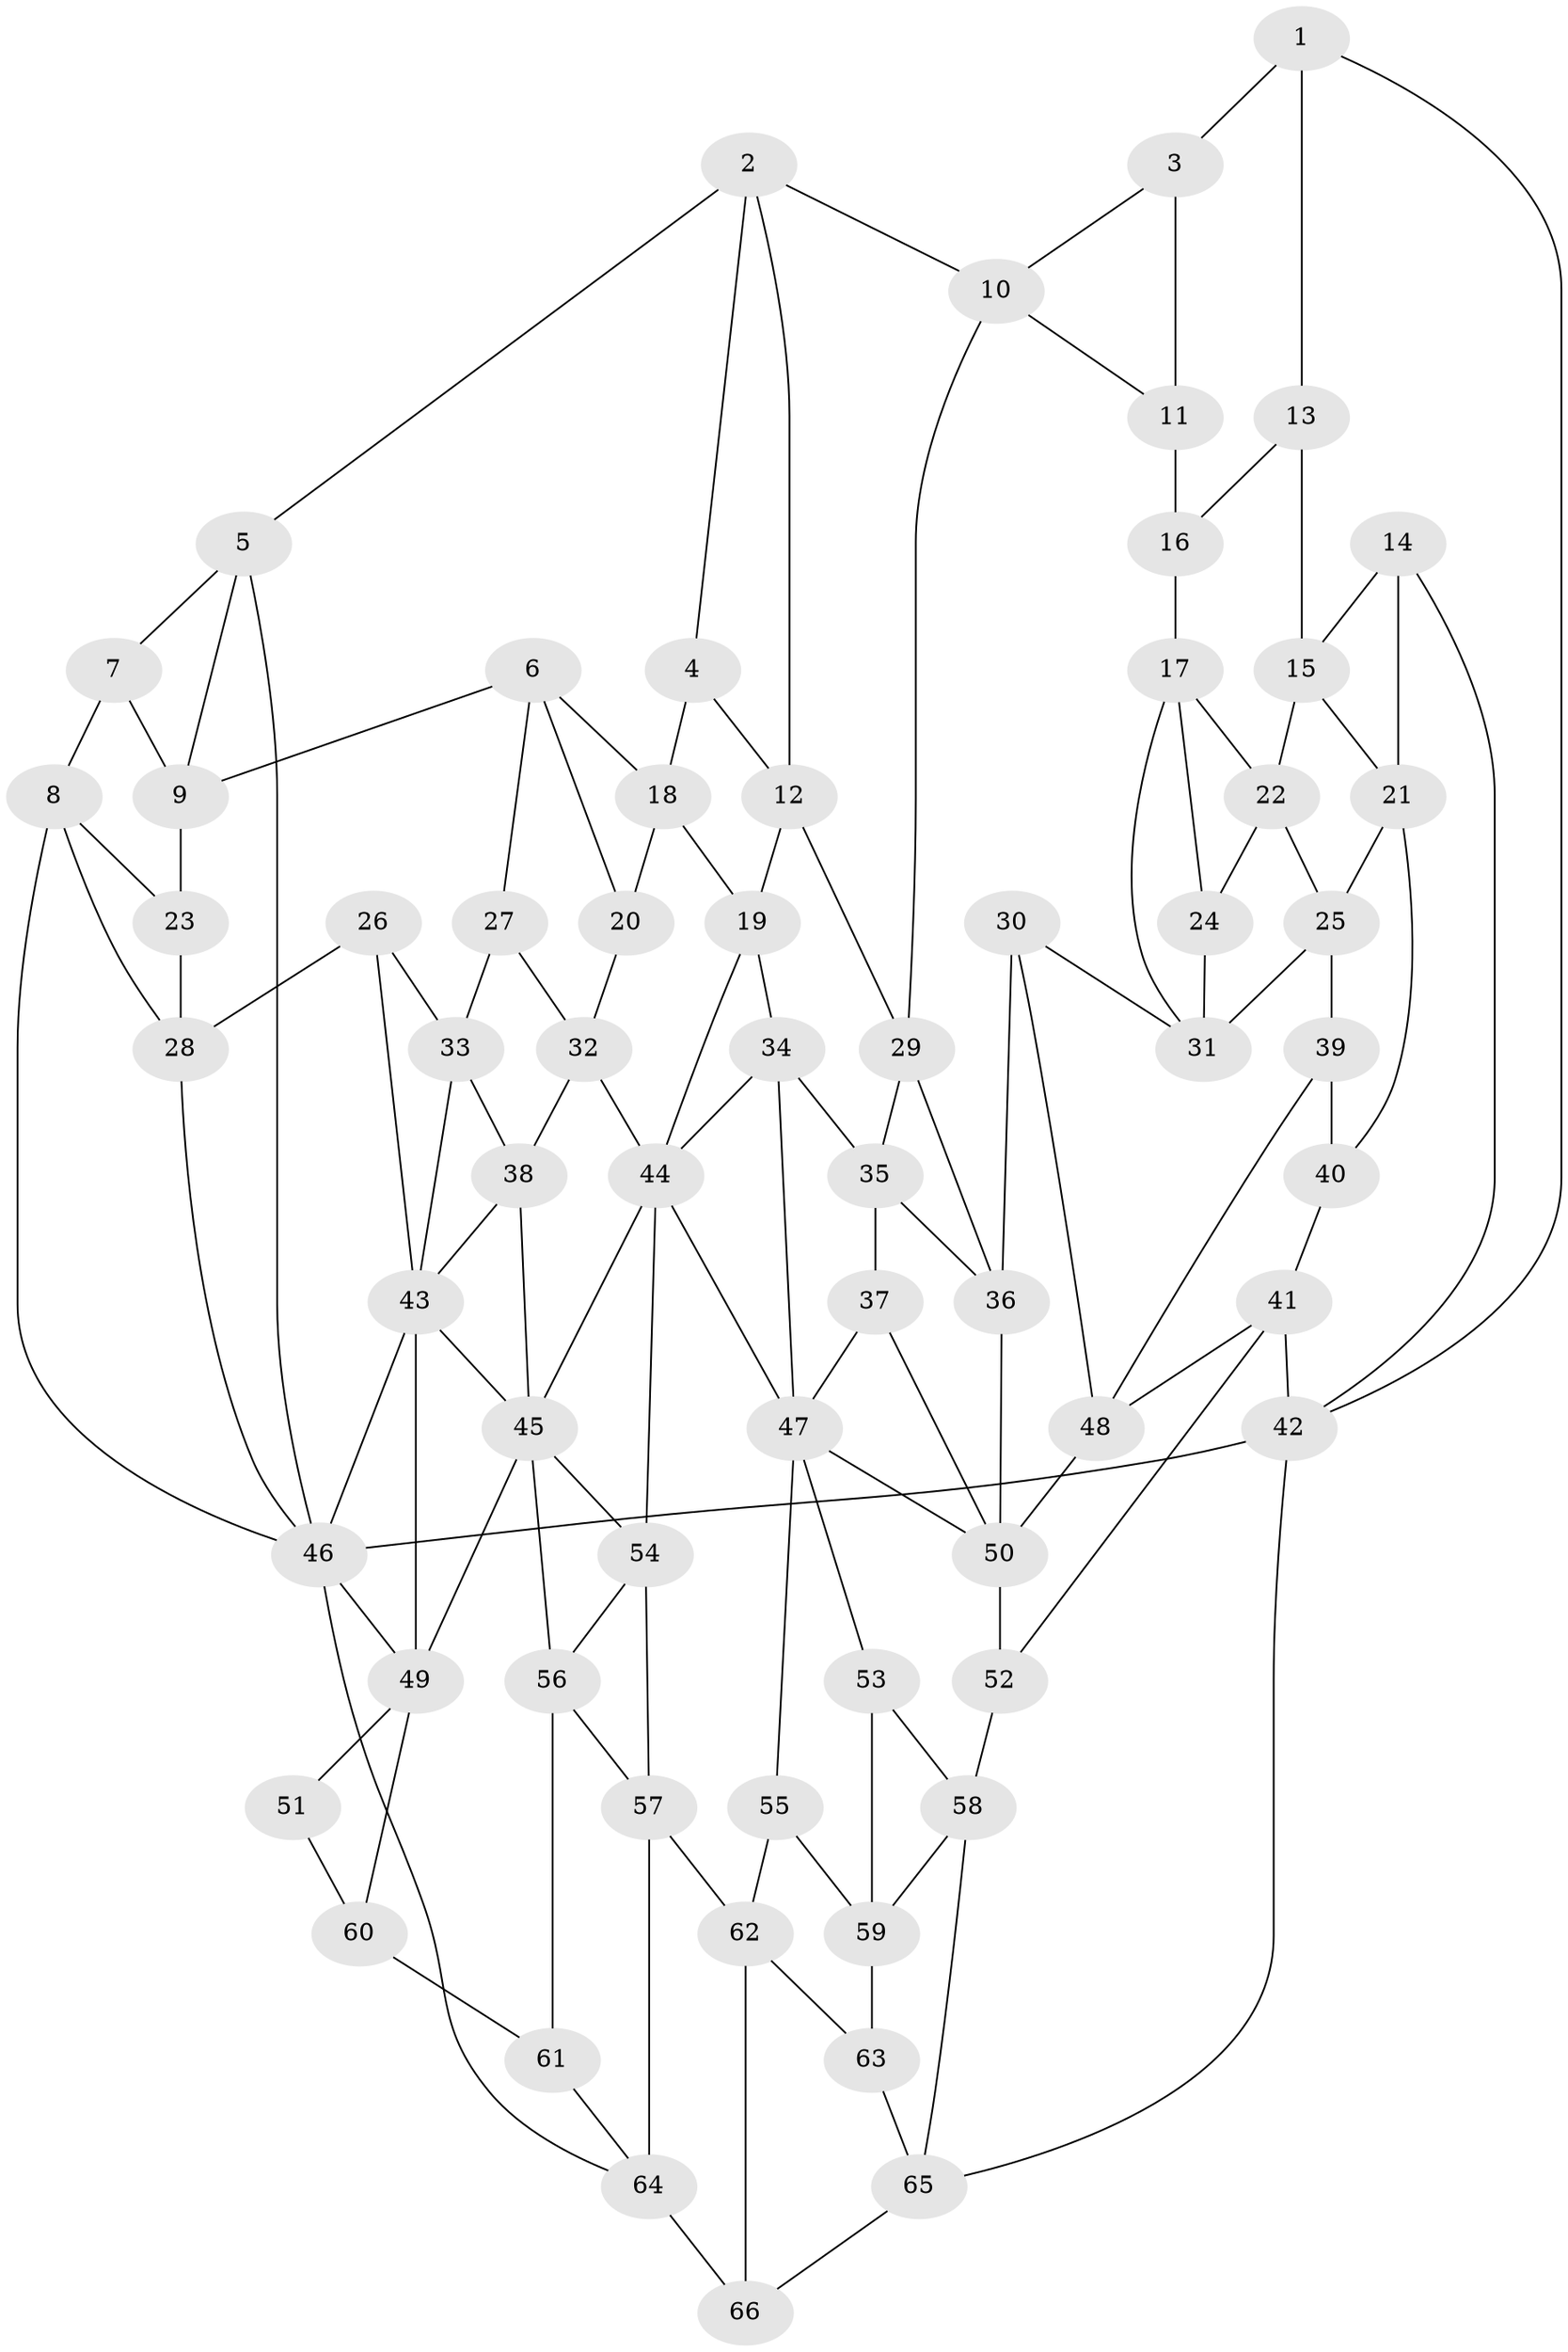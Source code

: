 // original degree distribution, {3: 0.030303030303030304, 4: 0.2196969696969697, 6: 0.23484848484848486, 5: 0.5151515151515151}
// Generated by graph-tools (version 1.1) at 2025/27/03/09/25 03:27:10]
// undirected, 66 vertices, 126 edges
graph export_dot {
graph [start="1"]
  node [color=gray90,style=filled];
  1;
  2;
  3;
  4;
  5;
  6;
  7;
  8;
  9;
  10;
  11;
  12;
  13;
  14;
  15;
  16;
  17;
  18;
  19;
  20;
  21;
  22;
  23;
  24;
  25;
  26;
  27;
  28;
  29;
  30;
  31;
  32;
  33;
  34;
  35;
  36;
  37;
  38;
  39;
  40;
  41;
  42;
  43;
  44;
  45;
  46;
  47;
  48;
  49;
  50;
  51;
  52;
  53;
  54;
  55;
  56;
  57;
  58;
  59;
  60;
  61;
  62;
  63;
  64;
  65;
  66;
  1 -- 3 [weight=1.0];
  1 -- 13 [weight=1.0];
  1 -- 42 [weight=1.0];
  2 -- 4 [weight=1.0];
  2 -- 5 [weight=1.0];
  2 -- 10 [weight=1.0];
  2 -- 12 [weight=1.0];
  3 -- 10 [weight=1.0];
  3 -- 11 [weight=1.0];
  4 -- 12 [weight=1.0];
  4 -- 18 [weight=1.0];
  5 -- 7 [weight=1.0];
  5 -- 9 [weight=1.0];
  5 -- 46 [weight=1.0];
  6 -- 9 [weight=1.0];
  6 -- 18 [weight=1.0];
  6 -- 20 [weight=1.0];
  6 -- 27 [weight=1.0];
  7 -- 8 [weight=1.0];
  7 -- 9 [weight=1.0];
  8 -- 23 [weight=1.0];
  8 -- 28 [weight=1.0];
  8 -- 46 [weight=1.0];
  9 -- 23 [weight=1.0];
  10 -- 11 [weight=1.0];
  10 -- 29 [weight=1.0];
  11 -- 16 [weight=2.0];
  12 -- 19 [weight=1.0];
  12 -- 29 [weight=1.0];
  13 -- 15 [weight=1.0];
  13 -- 16 [weight=1.0];
  14 -- 15 [weight=1.0];
  14 -- 21 [weight=1.0];
  14 -- 42 [weight=1.0];
  15 -- 21 [weight=1.0];
  15 -- 22 [weight=1.0];
  16 -- 17 [weight=1.0];
  17 -- 22 [weight=1.0];
  17 -- 24 [weight=1.0];
  17 -- 31 [weight=1.0];
  18 -- 19 [weight=1.0];
  18 -- 20 [weight=1.0];
  19 -- 34 [weight=1.0];
  19 -- 44 [weight=1.0];
  20 -- 32 [weight=1.0];
  21 -- 25 [weight=1.0];
  21 -- 40 [weight=1.0];
  22 -- 24 [weight=1.0];
  22 -- 25 [weight=1.0];
  23 -- 28 [weight=1.0];
  24 -- 31 [weight=1.0];
  25 -- 31 [weight=1.0];
  25 -- 39 [weight=1.0];
  26 -- 28 [weight=1.0];
  26 -- 33 [weight=1.0];
  26 -- 43 [weight=1.0];
  27 -- 32 [weight=1.0];
  27 -- 33 [weight=1.0];
  28 -- 46 [weight=1.0];
  29 -- 35 [weight=1.0];
  29 -- 36 [weight=1.0];
  30 -- 31 [weight=1.0];
  30 -- 36 [weight=1.0];
  30 -- 48 [weight=1.0];
  32 -- 38 [weight=1.0];
  32 -- 44 [weight=1.0];
  33 -- 38 [weight=1.0];
  33 -- 43 [weight=1.0];
  34 -- 35 [weight=1.0];
  34 -- 44 [weight=1.0];
  34 -- 47 [weight=1.0];
  35 -- 36 [weight=1.0];
  35 -- 37 [weight=1.0];
  36 -- 50 [weight=1.0];
  37 -- 47 [weight=1.0];
  37 -- 50 [weight=1.0];
  38 -- 43 [weight=1.0];
  38 -- 45 [weight=1.0];
  39 -- 40 [weight=2.0];
  39 -- 48 [weight=1.0];
  40 -- 41 [weight=1.0];
  41 -- 42 [weight=1.0];
  41 -- 48 [weight=1.0];
  41 -- 52 [weight=1.0];
  42 -- 46 [weight=2.0];
  42 -- 65 [weight=1.0];
  43 -- 45 [weight=1.0];
  43 -- 46 [weight=1.0];
  43 -- 49 [weight=1.0];
  44 -- 45 [weight=1.0];
  44 -- 47 [weight=1.0];
  44 -- 54 [weight=1.0];
  45 -- 49 [weight=1.0];
  45 -- 54 [weight=1.0];
  45 -- 56 [weight=1.0];
  46 -- 49 [weight=1.0];
  46 -- 64 [weight=1.0];
  47 -- 50 [weight=1.0];
  47 -- 53 [weight=1.0];
  47 -- 55 [weight=1.0];
  48 -- 50 [weight=2.0];
  49 -- 51 [weight=2.0];
  49 -- 60 [weight=1.0];
  50 -- 52 [weight=1.0];
  51 -- 60 [weight=1.0];
  52 -- 58 [weight=1.0];
  53 -- 58 [weight=1.0];
  53 -- 59 [weight=1.0];
  54 -- 56 [weight=1.0];
  54 -- 57 [weight=1.0];
  55 -- 59 [weight=1.0];
  55 -- 62 [weight=1.0];
  56 -- 57 [weight=1.0];
  56 -- 61 [weight=1.0];
  57 -- 62 [weight=1.0];
  57 -- 64 [weight=1.0];
  58 -- 59 [weight=1.0];
  58 -- 65 [weight=1.0];
  59 -- 63 [weight=1.0];
  60 -- 61 [weight=2.0];
  61 -- 64 [weight=1.0];
  62 -- 63 [weight=1.0];
  62 -- 66 [weight=1.0];
  63 -- 65 [weight=1.0];
  64 -- 66 [weight=1.0];
  65 -- 66 [weight=1.0];
}
